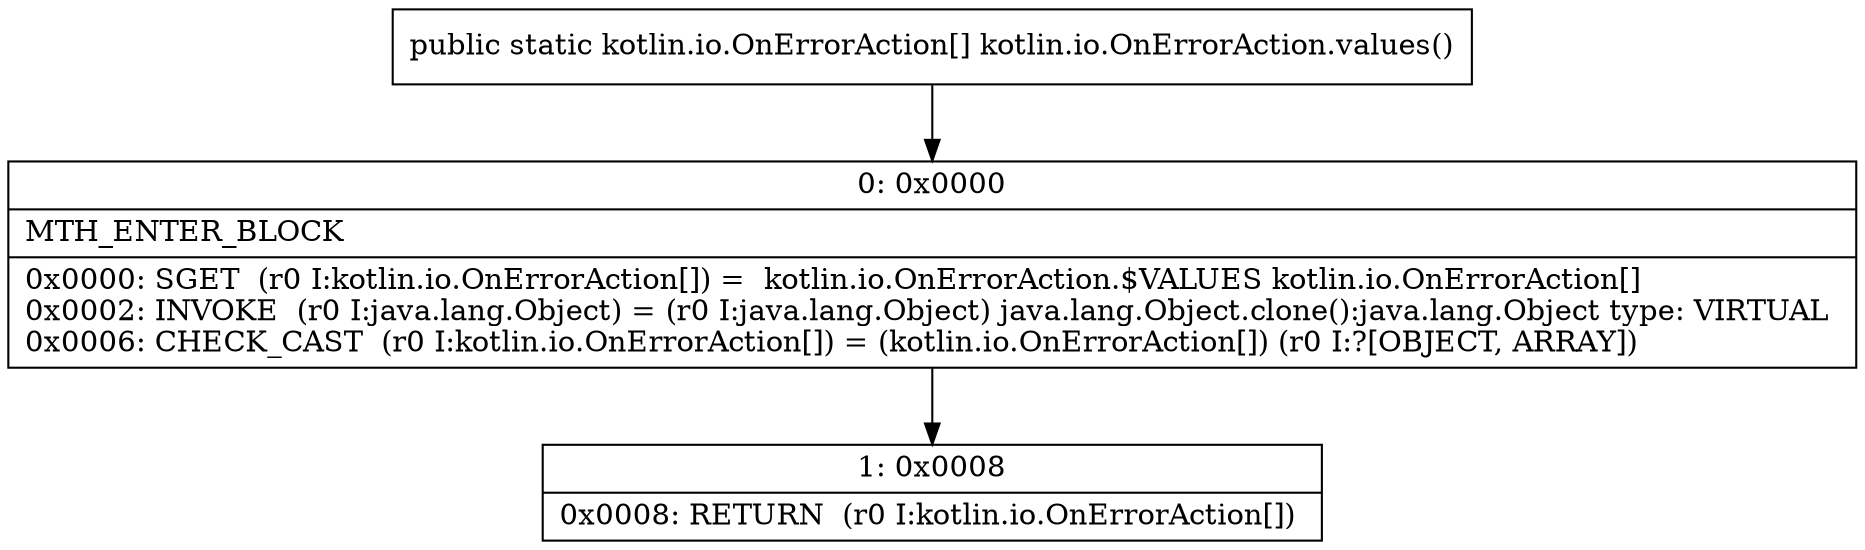 digraph "CFG forkotlin.io.OnErrorAction.values()[Lkotlin\/io\/OnErrorAction;" {
Node_0 [shape=record,label="{0\:\ 0x0000|MTH_ENTER_BLOCK\l|0x0000: SGET  (r0 I:kotlin.io.OnErrorAction[]) =  kotlin.io.OnErrorAction.$VALUES kotlin.io.OnErrorAction[] \l0x0002: INVOKE  (r0 I:java.lang.Object) = (r0 I:java.lang.Object) java.lang.Object.clone():java.lang.Object type: VIRTUAL \l0x0006: CHECK_CAST  (r0 I:kotlin.io.OnErrorAction[]) = (kotlin.io.OnErrorAction[]) (r0 I:?[OBJECT, ARRAY]) \l}"];
Node_1 [shape=record,label="{1\:\ 0x0008|0x0008: RETURN  (r0 I:kotlin.io.OnErrorAction[]) \l}"];
MethodNode[shape=record,label="{public static kotlin.io.OnErrorAction[] kotlin.io.OnErrorAction.values() }"];
MethodNode -> Node_0;
Node_0 -> Node_1;
}

